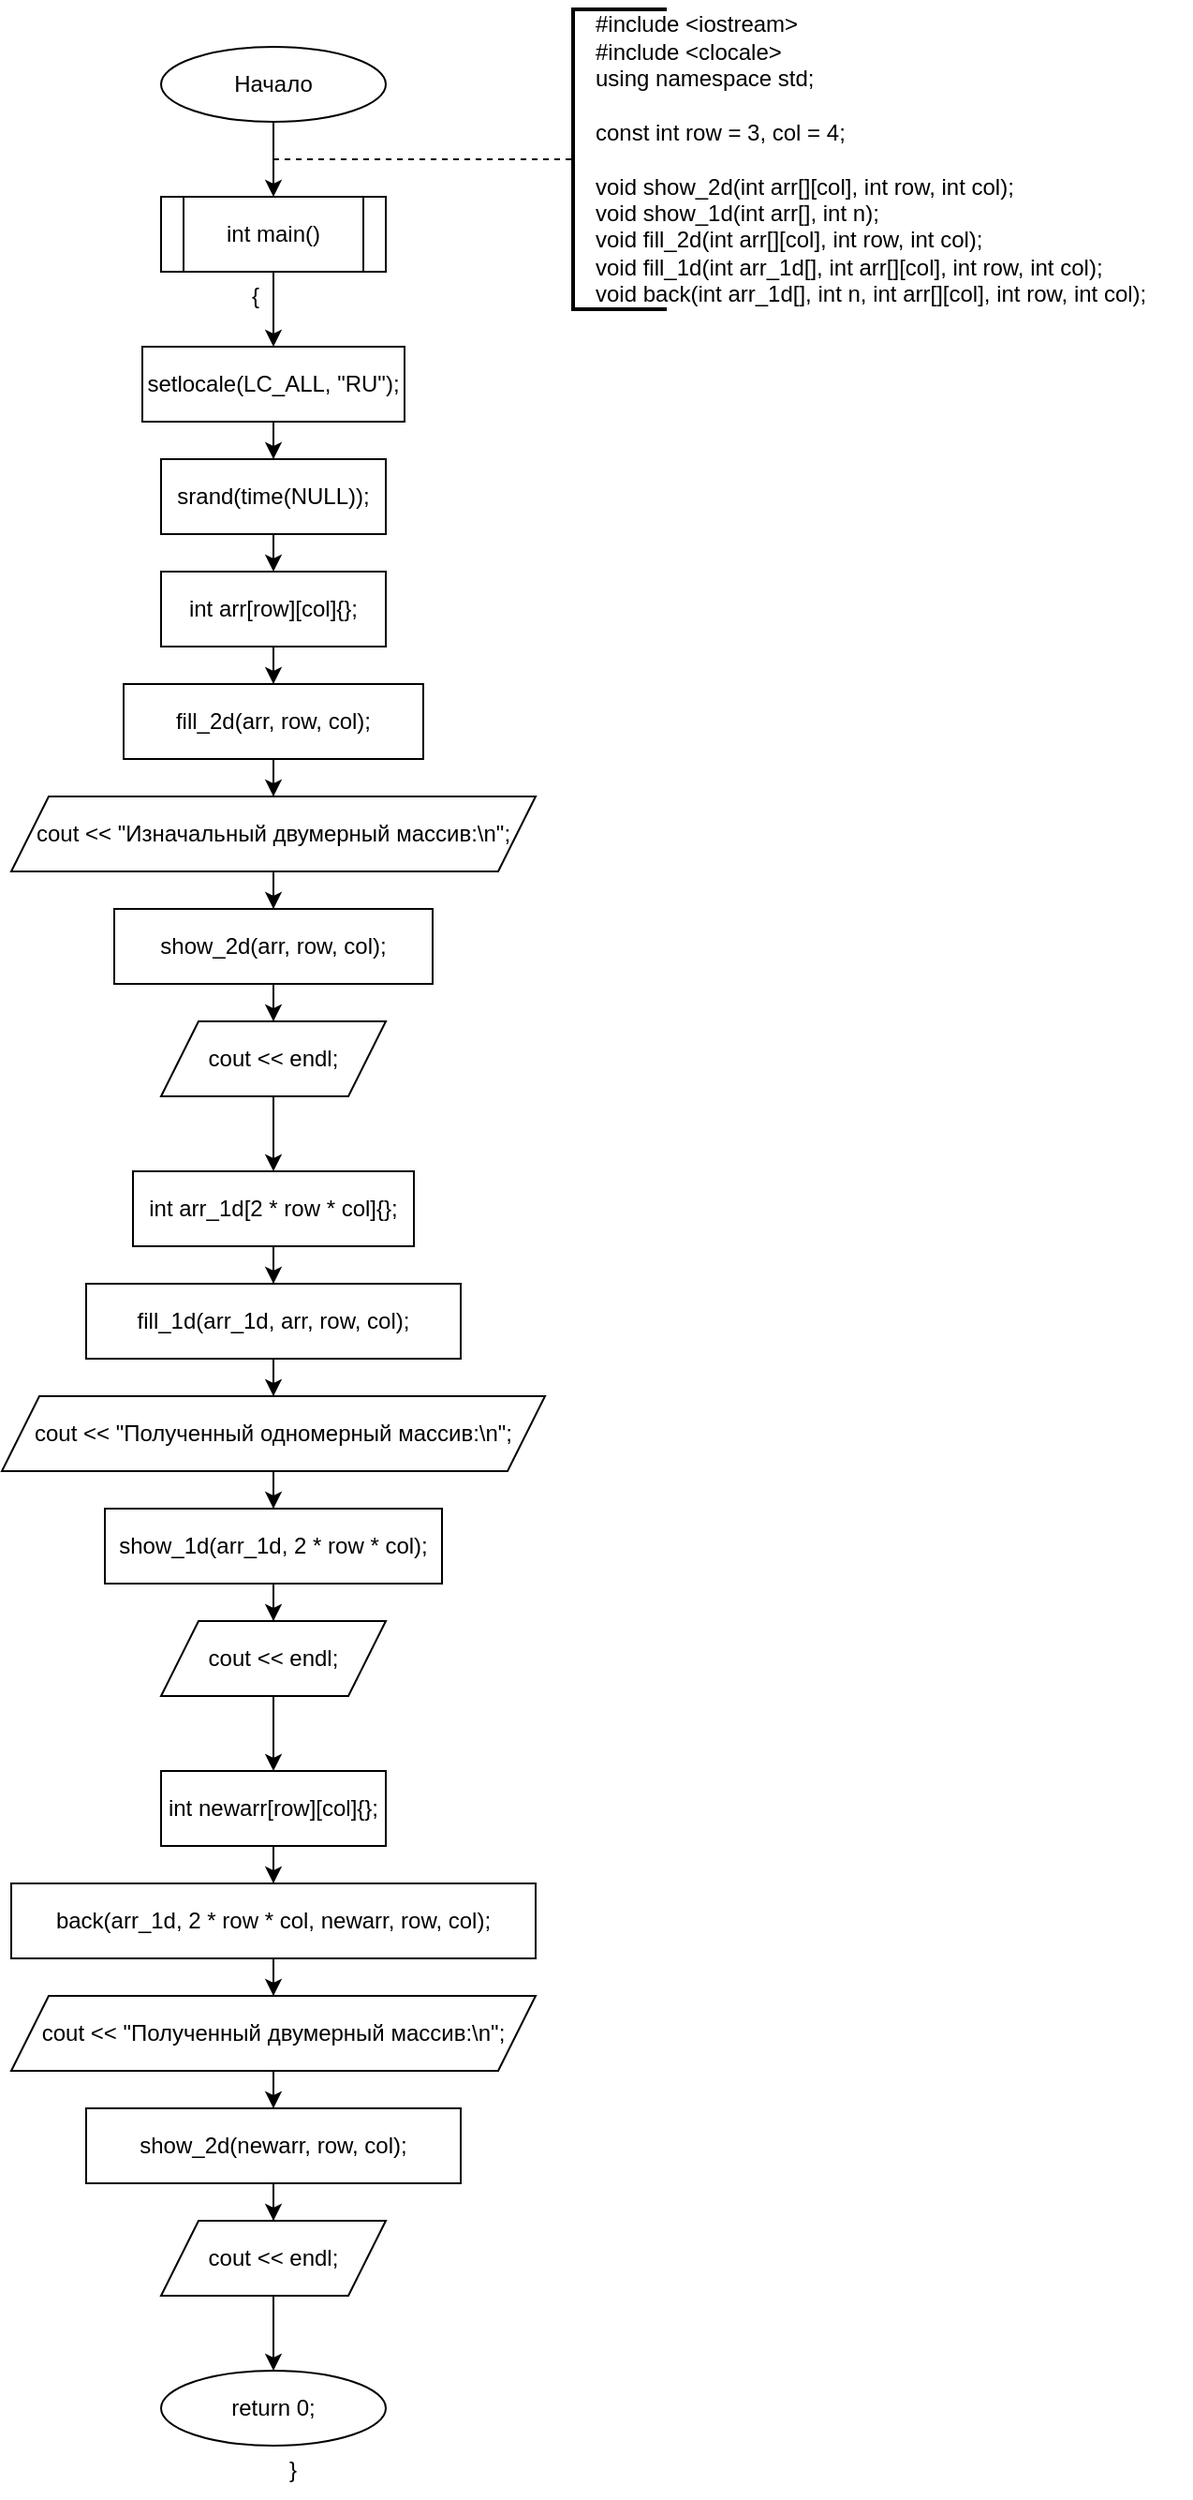 <mxfile version="25.0.2" pages="6">
  <diagram name="main" id="HVOKVbPduS8B3qpzycQB">
    <mxGraphModel dx="1720" dy="956" grid="1" gridSize="10" guides="1" tooltips="1" connect="1" arrows="1" fold="1" page="1" pageScale="1" pageWidth="827" pageHeight="1169" math="0" shadow="0">
      <root>
        <mxCell id="0" />
        <mxCell id="1" parent="0" />
        <mxCell id="ig6e3LtxB7Ap9rGaMrec-5" value="" style="edgeStyle=orthogonalEdgeStyle;rounded=0;orthogonalLoop=1;jettySize=auto;html=1;" parent="1" source="ig6e3LtxB7Ap9rGaMrec-2" target="ig6e3LtxB7Ap9rGaMrec-4" edge="1">
          <mxGeometry relative="1" as="geometry" />
        </mxCell>
        <mxCell id="ig6e3LtxB7Ap9rGaMrec-2" value="Начало" style="ellipse;whiteSpace=wrap;html=1;" parent="1" vertex="1">
          <mxGeometry x="340" y="80" width="120" height="40" as="geometry" />
        </mxCell>
        <mxCell id="ig6e3LtxB7Ap9rGaMrec-11" value="" style="edgeStyle=orthogonalEdgeStyle;rounded=0;orthogonalLoop=1;jettySize=auto;html=1;" parent="1" source="ig6e3LtxB7Ap9rGaMrec-4" target="ig6e3LtxB7Ap9rGaMrec-10" edge="1">
          <mxGeometry relative="1" as="geometry" />
        </mxCell>
        <mxCell id="ig6e3LtxB7Ap9rGaMrec-4" value="int main()" style="shape=process;whiteSpace=wrap;html=1;backgroundOutline=1;" parent="1" vertex="1">
          <mxGeometry x="340" y="160" width="120" height="40" as="geometry" />
        </mxCell>
        <mxCell id="ig6e3LtxB7Ap9rGaMrec-6" value="" style="endArrow=none;dashed=1;html=1;rounded=0;" parent="1" target="ig6e3LtxB7Ap9rGaMrec-7" edge="1">
          <mxGeometry width="50" height="50" relative="1" as="geometry">
            <mxPoint x="400" y="140" as="sourcePoint" />
            <mxPoint x="560" y="140" as="targetPoint" />
          </mxGeometry>
        </mxCell>
        <mxCell id="ig6e3LtxB7Ap9rGaMrec-7" value="" style="strokeWidth=2;html=1;shape=mxgraph.flowchart.annotation_1;align=left;pointerEvents=1;" parent="1" vertex="1">
          <mxGeometry x="560" y="60" width="50" height="160" as="geometry" />
        </mxCell>
        <mxCell id="ig6e3LtxB7Ap9rGaMrec-8" value="&lt;div&gt;#include &amp;lt;iostream&amp;gt;&lt;/div&gt;&lt;div&gt;#include &amp;lt;clocale&amp;gt;&lt;/div&gt;&lt;div&gt;using namespace std;&lt;/div&gt;&lt;div&gt;&lt;br&gt;&lt;/div&gt;&lt;div&gt;const int row = 3, col = 4;&lt;/div&gt;&lt;div&gt;&lt;br&gt;&lt;/div&gt;&lt;div&gt;void show_2d(int arr[][col], int row, int col);&lt;/div&gt;&lt;div&gt;void show_1d(int arr[], int n);&lt;/div&gt;&lt;div&gt;void fill_2d(int arr[][col], int row, int col);&lt;/div&gt;&lt;div&gt;void fill_1d(int arr_1d[], int arr[][col], int row, int col);&lt;/div&gt;&lt;div&gt;void back(int arr_1d[], int n, int arr[][col], int row, int col);&lt;/div&gt;" style="text;html=1;align=left;verticalAlign=middle;resizable=0;points=[];autosize=1;strokeColor=none;fillColor=none;" parent="1" vertex="1">
          <mxGeometry x="570" y="55" width="320" height="170" as="geometry" />
        </mxCell>
        <mxCell id="ig6e3LtxB7Ap9rGaMrec-14" value="" style="edgeStyle=orthogonalEdgeStyle;rounded=0;orthogonalLoop=1;jettySize=auto;html=1;" parent="1" source="ig6e3LtxB7Ap9rGaMrec-10" target="ig6e3LtxB7Ap9rGaMrec-13" edge="1">
          <mxGeometry relative="1" as="geometry" />
        </mxCell>
        <mxCell id="ig6e3LtxB7Ap9rGaMrec-10" value="setlocale(LC_ALL, &quot;RU&quot;);" style="whiteSpace=wrap;html=1;" parent="1" vertex="1">
          <mxGeometry x="330" y="240" width="140" height="40" as="geometry" />
        </mxCell>
        <mxCell id="ig6e3LtxB7Ap9rGaMrec-12" value="{" style="text;html=1;align=center;verticalAlign=middle;resizable=0;points=[];autosize=1;strokeColor=none;fillColor=none;" parent="1" vertex="1">
          <mxGeometry x="375" y="198" width="30" height="30" as="geometry" />
        </mxCell>
        <mxCell id="ig6e3LtxB7Ap9rGaMrec-16" value="" style="edgeStyle=orthogonalEdgeStyle;rounded=0;orthogonalLoop=1;jettySize=auto;html=1;entryX=0.5;entryY=0;entryDx=0;entryDy=0;" parent="1" source="ig6e3LtxB7Ap9rGaMrec-13" target="ig6e3LtxB7Ap9rGaMrec-17" edge="1">
          <mxGeometry relative="1" as="geometry">
            <mxPoint x="400" y="360" as="targetPoint" />
            <Array as="points">
              <mxPoint x="400" y="360" />
            </Array>
          </mxGeometry>
        </mxCell>
        <mxCell id="ig6e3LtxB7Ap9rGaMrec-13" value="srand(time(NULL));" style="whiteSpace=wrap;html=1;" parent="1" vertex="1">
          <mxGeometry x="340" y="300" width="120" height="40" as="geometry" />
        </mxCell>
        <mxCell id="ig6e3LtxB7Ap9rGaMrec-20" value="" style="edgeStyle=orthogonalEdgeStyle;rounded=0;orthogonalLoop=1;jettySize=auto;html=1;" parent="1" source="ig6e3LtxB7Ap9rGaMrec-17" target="ig6e3LtxB7Ap9rGaMrec-19" edge="1">
          <mxGeometry relative="1" as="geometry" />
        </mxCell>
        <mxCell id="ig6e3LtxB7Ap9rGaMrec-17" value="int arr[row][col]{};" style="whiteSpace=wrap;html=1;" parent="1" vertex="1">
          <mxGeometry x="340" y="360" width="120" height="40" as="geometry" />
        </mxCell>
        <mxCell id="ig6e3LtxB7Ap9rGaMrec-22" value="" style="edgeStyle=orthogonalEdgeStyle;rounded=0;orthogonalLoop=1;jettySize=auto;html=1;" parent="1" source="ig6e3LtxB7Ap9rGaMrec-19" target="ig6e3LtxB7Ap9rGaMrec-21" edge="1">
          <mxGeometry relative="1" as="geometry" />
        </mxCell>
        <mxCell id="ig6e3LtxB7Ap9rGaMrec-19" value="fill_2d(arr, row, col);" style="whiteSpace=wrap;html=1;" parent="1" vertex="1">
          <mxGeometry x="320" y="420" width="160" height="40" as="geometry" />
        </mxCell>
        <mxCell id="ig6e3LtxB7Ap9rGaMrec-24" value="" style="edgeStyle=orthogonalEdgeStyle;rounded=0;orthogonalLoop=1;jettySize=auto;html=1;" parent="1" source="ig6e3LtxB7Ap9rGaMrec-21" target="ig6e3LtxB7Ap9rGaMrec-23" edge="1">
          <mxGeometry relative="1" as="geometry" />
        </mxCell>
        <mxCell id="ig6e3LtxB7Ap9rGaMrec-21" value="cout &amp;lt;&amp;lt; &quot;Изначальный двумерный массив:\n&quot;;" style="shape=parallelogram;perimeter=parallelogramPerimeter;whiteSpace=wrap;html=1;fixedSize=1;" parent="1" vertex="1">
          <mxGeometry x="260" y="480" width="280" height="40" as="geometry" />
        </mxCell>
        <mxCell id="ig6e3LtxB7Ap9rGaMrec-26" value="" style="edgeStyle=orthogonalEdgeStyle;rounded=0;orthogonalLoop=1;jettySize=auto;html=1;" parent="1" source="ig6e3LtxB7Ap9rGaMrec-23" target="ig6e3LtxB7Ap9rGaMrec-25" edge="1">
          <mxGeometry relative="1" as="geometry" />
        </mxCell>
        <mxCell id="ig6e3LtxB7Ap9rGaMrec-23" value="show_2d(arr, row, col);" style="whiteSpace=wrap;html=1;" parent="1" vertex="1">
          <mxGeometry x="315" y="540" width="170" height="40" as="geometry" />
        </mxCell>
        <mxCell id="ig6e3LtxB7Ap9rGaMrec-28" value="" style="edgeStyle=orthogonalEdgeStyle;rounded=0;orthogonalLoop=1;jettySize=auto;html=1;" parent="1" source="ig6e3LtxB7Ap9rGaMrec-25" target="ig6e3LtxB7Ap9rGaMrec-27" edge="1">
          <mxGeometry relative="1" as="geometry" />
        </mxCell>
        <mxCell id="ig6e3LtxB7Ap9rGaMrec-25" value="cout &amp;lt;&amp;lt; endl;" style="shape=parallelogram;perimeter=parallelogramPerimeter;whiteSpace=wrap;html=1;fixedSize=1;" parent="1" vertex="1">
          <mxGeometry x="340" y="600" width="120" height="40" as="geometry" />
        </mxCell>
        <mxCell id="ig6e3LtxB7Ap9rGaMrec-32" value="" style="edgeStyle=orthogonalEdgeStyle;rounded=0;orthogonalLoop=1;jettySize=auto;html=1;" parent="1" source="ig6e3LtxB7Ap9rGaMrec-27" target="ig6e3LtxB7Ap9rGaMrec-31" edge="1">
          <mxGeometry relative="1" as="geometry" />
        </mxCell>
        <mxCell id="ig6e3LtxB7Ap9rGaMrec-27" value="int arr_1d[2 * row * col]{};" style="whiteSpace=wrap;html=1;" parent="1" vertex="1">
          <mxGeometry x="325" y="680" width="150" height="40" as="geometry" />
        </mxCell>
        <mxCell id="ig6e3LtxB7Ap9rGaMrec-34" value="" style="edgeStyle=orthogonalEdgeStyle;rounded=0;orthogonalLoop=1;jettySize=auto;html=1;" parent="1" source="ig6e3LtxB7Ap9rGaMrec-31" target="ig6e3LtxB7Ap9rGaMrec-33" edge="1">
          <mxGeometry relative="1" as="geometry" />
        </mxCell>
        <mxCell id="ig6e3LtxB7Ap9rGaMrec-31" value="fill_1d(arr_1d, arr, row, col);" style="whiteSpace=wrap;html=1;" parent="1" vertex="1">
          <mxGeometry x="300" y="740" width="200" height="40" as="geometry" />
        </mxCell>
        <mxCell id="ig6e3LtxB7Ap9rGaMrec-36" value="" style="edgeStyle=orthogonalEdgeStyle;rounded=0;orthogonalLoop=1;jettySize=auto;html=1;" parent="1" source="ig6e3LtxB7Ap9rGaMrec-33" target="ig6e3LtxB7Ap9rGaMrec-35" edge="1">
          <mxGeometry relative="1" as="geometry" />
        </mxCell>
        <mxCell id="ig6e3LtxB7Ap9rGaMrec-33" value="cout &amp;lt;&amp;lt; &quot;Полученный одномерный массив:\n&quot;;" style="shape=parallelogram;perimeter=parallelogramPerimeter;whiteSpace=wrap;html=1;fixedSize=1;" parent="1" vertex="1">
          <mxGeometry x="255" y="800" width="290" height="40" as="geometry" />
        </mxCell>
        <mxCell id="ig6e3LtxB7Ap9rGaMrec-38" value="" style="edgeStyle=orthogonalEdgeStyle;rounded=0;orthogonalLoop=1;jettySize=auto;html=1;" parent="1" source="ig6e3LtxB7Ap9rGaMrec-35" target="ig6e3LtxB7Ap9rGaMrec-37" edge="1">
          <mxGeometry relative="1" as="geometry" />
        </mxCell>
        <mxCell id="ig6e3LtxB7Ap9rGaMrec-35" value="show_1d(arr_1d, 2 * row * col);" style="whiteSpace=wrap;html=1;" parent="1" vertex="1">
          <mxGeometry x="310" y="860" width="180" height="40" as="geometry" />
        </mxCell>
        <mxCell id="ig6e3LtxB7Ap9rGaMrec-40" value="" style="edgeStyle=orthogonalEdgeStyle;rounded=0;orthogonalLoop=1;jettySize=auto;html=1;" parent="1" source="ig6e3LtxB7Ap9rGaMrec-37" target="ig6e3LtxB7Ap9rGaMrec-39" edge="1">
          <mxGeometry relative="1" as="geometry" />
        </mxCell>
        <mxCell id="ig6e3LtxB7Ap9rGaMrec-37" value="cout &amp;lt;&amp;lt; endl;" style="shape=parallelogram;perimeter=parallelogramPerimeter;whiteSpace=wrap;html=1;fixedSize=1;" parent="1" vertex="1">
          <mxGeometry x="340" y="920" width="120" height="40" as="geometry" />
        </mxCell>
        <mxCell id="ig6e3LtxB7Ap9rGaMrec-42" value="" style="edgeStyle=orthogonalEdgeStyle;rounded=0;orthogonalLoop=1;jettySize=auto;html=1;" parent="1" source="ig6e3LtxB7Ap9rGaMrec-39" target="ig6e3LtxB7Ap9rGaMrec-41" edge="1">
          <mxGeometry relative="1" as="geometry" />
        </mxCell>
        <mxCell id="ig6e3LtxB7Ap9rGaMrec-39" value="int newarr[row][col]{};" style="whiteSpace=wrap;html=1;" parent="1" vertex="1">
          <mxGeometry x="340" y="1000" width="120" height="40" as="geometry" />
        </mxCell>
        <mxCell id="ig6e3LtxB7Ap9rGaMrec-44" value="" style="edgeStyle=orthogonalEdgeStyle;rounded=0;orthogonalLoop=1;jettySize=auto;html=1;" parent="1" source="ig6e3LtxB7Ap9rGaMrec-41" target="ig6e3LtxB7Ap9rGaMrec-43" edge="1">
          <mxGeometry relative="1" as="geometry" />
        </mxCell>
        <mxCell id="ig6e3LtxB7Ap9rGaMrec-41" value="back(arr_1d, 2 * row * col, newarr, row, col);" style="whiteSpace=wrap;html=1;" parent="1" vertex="1">
          <mxGeometry x="260" y="1060" width="280" height="40" as="geometry" />
        </mxCell>
        <mxCell id="ig6e3LtxB7Ap9rGaMrec-46" value="" style="edgeStyle=orthogonalEdgeStyle;rounded=0;orthogonalLoop=1;jettySize=auto;html=1;" parent="1" source="ig6e3LtxB7Ap9rGaMrec-43" target="ig6e3LtxB7Ap9rGaMrec-45" edge="1">
          <mxGeometry relative="1" as="geometry" />
        </mxCell>
        <mxCell id="ig6e3LtxB7Ap9rGaMrec-43" value="cout &amp;lt;&amp;lt; &quot;Полученный двумерный массив:\n&quot;;" style="shape=parallelogram;perimeter=parallelogramPerimeter;whiteSpace=wrap;html=1;fixedSize=1;" parent="1" vertex="1">
          <mxGeometry x="260" y="1120" width="280" height="40" as="geometry" />
        </mxCell>
        <mxCell id="ig6e3LtxB7Ap9rGaMrec-48" value="" style="edgeStyle=orthogonalEdgeStyle;rounded=0;orthogonalLoop=1;jettySize=auto;html=1;" parent="1" source="ig6e3LtxB7Ap9rGaMrec-45" target="ig6e3LtxB7Ap9rGaMrec-47" edge="1">
          <mxGeometry relative="1" as="geometry" />
        </mxCell>
        <mxCell id="ig6e3LtxB7Ap9rGaMrec-45" value="show_2d(newarr, row, col);" style="whiteSpace=wrap;html=1;" parent="1" vertex="1">
          <mxGeometry x="300" y="1180" width="200" height="40" as="geometry" />
        </mxCell>
        <mxCell id="ig6e3LtxB7Ap9rGaMrec-50" style="edgeStyle=orthogonalEdgeStyle;rounded=0;orthogonalLoop=1;jettySize=auto;html=1;entryX=0.5;entryY=0;entryDx=0;entryDy=0;" parent="1" source="ig6e3LtxB7Ap9rGaMrec-47" target="ig6e3LtxB7Ap9rGaMrec-49" edge="1">
          <mxGeometry relative="1" as="geometry" />
        </mxCell>
        <mxCell id="ig6e3LtxB7Ap9rGaMrec-47" value="cout &amp;lt;&amp;lt; endl;" style="shape=parallelogram;perimeter=parallelogramPerimeter;whiteSpace=wrap;html=1;fixedSize=1;" parent="1" vertex="1">
          <mxGeometry x="340" y="1240" width="120" height="40" as="geometry" />
        </mxCell>
        <mxCell id="ig6e3LtxB7Ap9rGaMrec-49" value="return 0;" style="ellipse;whiteSpace=wrap;html=1;" parent="1" vertex="1">
          <mxGeometry x="340" y="1320" width="120" height="40" as="geometry" />
        </mxCell>
        <mxCell id="ig6e3LtxB7Ap9rGaMrec-51" value="}" style="text;html=1;align=center;verticalAlign=middle;resizable=0;points=[];autosize=1;strokeColor=none;fillColor=none;" parent="1" vertex="1">
          <mxGeometry x="395" y="1358" width="30" height="30" as="geometry" />
        </mxCell>
      </root>
    </mxGraphModel>
  </diagram>
  <diagram id="V0X4AXGsw6IWSMh90zi9" name="show_2d">
    <mxGraphModel dx="1290" dy="717" grid="1" gridSize="10" guides="1" tooltips="1" connect="1" arrows="1" fold="1" page="1" pageScale="1" pageWidth="827" pageHeight="1169" math="0" shadow="0">
      <root>
        <mxCell id="0" />
        <mxCell id="1" parent="0" />
        <mxCell id="f-L46pISBpKcbHhpGkLQ-1" value="" style="group" vertex="1" connectable="0" parent="1">
          <mxGeometry x="260" y="78" width="285" height="552" as="geometry" />
        </mxCell>
        <mxCell id="QppykPS6WlLNEeYxn3Hx-4" value="" style="edgeStyle=orthogonalEdgeStyle;rounded=0;orthogonalLoop=1;jettySize=auto;html=1;" parent="f-L46pISBpKcbHhpGkLQ-1" source="QppykPS6WlLNEeYxn3Hx-2" target="QppykPS6WlLNEeYxn3Hx-3" edge="1">
          <mxGeometry relative="1" as="geometry" />
        </mxCell>
        <mxCell id="QppykPS6WlLNEeYxn3Hx-2" value="void show_2d(int arr[][col], int row, int col)" style="shape=process;whiteSpace=wrap;html=1;backgroundOutline=1;" parent="f-L46pISBpKcbHhpGkLQ-1" vertex="1">
          <mxGeometry width="280" height="40" as="geometry" />
        </mxCell>
        <mxCell id="QppykPS6WlLNEeYxn3Hx-7" value="" style="edgeStyle=orthogonalEdgeStyle;rounded=0;orthogonalLoop=1;jettySize=auto;html=1;" parent="f-L46pISBpKcbHhpGkLQ-1" source="QppykPS6WlLNEeYxn3Hx-3" target="QppykPS6WlLNEeYxn3Hx-6" edge="1">
          <mxGeometry relative="1" as="geometry" />
        </mxCell>
        <mxCell id="QppykPS6WlLNEeYxn3Hx-19" style="edgeStyle=orthogonalEdgeStyle;rounded=0;orthogonalLoop=1;jettySize=auto;html=1;" parent="f-L46pISBpKcbHhpGkLQ-1" source="QppykPS6WlLNEeYxn3Hx-3" target="QppykPS6WlLNEeYxn3Hx-21" edge="1">
          <mxGeometry relative="1" as="geometry">
            <mxPoint x="140" y="482" as="targetPoint" />
            <Array as="points">
              <mxPoint x="280" y="102" />
              <mxPoint x="280" y="462" />
              <mxPoint x="140" y="462" />
            </Array>
          </mxGeometry>
        </mxCell>
        <mxCell id="QppykPS6WlLNEeYxn3Hx-3" value="for (int i = 0; i &amp;lt; row; i++)" style="shape=hexagon;perimeter=hexagonPerimeter2;whiteSpace=wrap;html=1;fixedSize=1;" parent="f-L46pISBpKcbHhpGkLQ-1" vertex="1">
          <mxGeometry x="50" y="82" width="180" height="40" as="geometry" />
        </mxCell>
        <mxCell id="QppykPS6WlLNEeYxn3Hx-5" value="{" style="text;html=1;align=center;verticalAlign=middle;resizable=0;points=[];autosize=1;strokeColor=none;fillColor=none;" parent="f-L46pISBpKcbHhpGkLQ-1" vertex="1">
          <mxGeometry x="115" y="40" width="30" height="30" as="geometry" />
        </mxCell>
        <mxCell id="QppykPS6WlLNEeYxn3Hx-11" value="" style="edgeStyle=orthogonalEdgeStyle;rounded=0;orthogonalLoop=1;jettySize=auto;html=1;" parent="f-L46pISBpKcbHhpGkLQ-1" source="QppykPS6WlLNEeYxn3Hx-6" target="QppykPS6WlLNEeYxn3Hx-10" edge="1">
          <mxGeometry relative="1" as="geometry" />
        </mxCell>
        <mxCell id="QppykPS6WlLNEeYxn3Hx-14" style="edgeStyle=orthogonalEdgeStyle;rounded=0;orthogonalLoop=1;jettySize=auto;html=1;exitX=1;exitY=0.5;exitDx=0;exitDy=0;" parent="f-L46pISBpKcbHhpGkLQ-1" source="QppykPS6WlLNEeYxn3Hx-6" target="QppykPS6WlLNEeYxn3Hx-16" edge="1">
          <mxGeometry relative="1" as="geometry">
            <mxPoint x="140" y="362" as="targetPoint" />
            <Array as="points">
              <mxPoint x="250" y="182" />
              <mxPoint x="250" y="322" />
              <mxPoint x="140" y="322" />
            </Array>
          </mxGeometry>
        </mxCell>
        <mxCell id="QppykPS6WlLNEeYxn3Hx-6" value="for (int j = 0; j &amp;lt; col; j++)" style="shape=hexagon;perimeter=hexagonPerimeter2;whiteSpace=wrap;html=1;fixedSize=1;" parent="f-L46pISBpKcbHhpGkLQ-1" vertex="1">
          <mxGeometry x="61.25" y="162" width="157.5" height="40" as="geometry" />
        </mxCell>
        <mxCell id="QppykPS6WlLNEeYxn3Hx-8" value="{" style="text;html=1;align=center;verticalAlign=middle;resizable=0;points=[];autosize=1;strokeColor=none;fillColor=none;" parent="f-L46pISBpKcbHhpGkLQ-1" vertex="1">
          <mxGeometry x="115" y="120" width="30" height="30" as="geometry" />
        </mxCell>
        <mxCell id="QppykPS6WlLNEeYxn3Hx-9" value="1" style="text;html=1;align=center;verticalAlign=middle;resizable=0;points=[];autosize=1;strokeColor=none;fillColor=none;" parent="f-L46pISBpKcbHhpGkLQ-1" vertex="1">
          <mxGeometry x="135" y="132" width="30" height="30" as="geometry" />
        </mxCell>
        <mxCell id="QppykPS6WlLNEeYxn3Hx-13" style="edgeStyle=orthogonalEdgeStyle;rounded=0;orthogonalLoop=1;jettySize=auto;html=1;entryX=0;entryY=0.5;entryDx=0;entryDy=0;" parent="f-L46pISBpKcbHhpGkLQ-1" source="QppykPS6WlLNEeYxn3Hx-10" target="QppykPS6WlLNEeYxn3Hx-6" edge="1">
          <mxGeometry relative="1" as="geometry">
            <Array as="points">
              <mxPoint x="140" y="302" />
              <mxPoint x="30" y="302" />
              <mxPoint x="30" y="182" />
            </Array>
          </mxGeometry>
        </mxCell>
        <mxCell id="QppykPS6WlLNEeYxn3Hx-10" value="cout &amp;lt;&amp;lt; arr[i][j] &amp;lt;&amp;lt; &#39;\t&#39;;" style="shape=parallelogram;perimeter=parallelogramPerimeter;whiteSpace=wrap;html=1;fixedSize=1;" parent="f-L46pISBpKcbHhpGkLQ-1" vertex="1">
          <mxGeometry x="50" y="242" width="180" height="40" as="geometry" />
        </mxCell>
        <mxCell id="QppykPS6WlLNEeYxn3Hx-12" value="1" style="text;html=1;align=center;verticalAlign=middle;resizable=0;points=[];autosize=1;strokeColor=none;fillColor=none;" parent="f-L46pISBpKcbHhpGkLQ-1" vertex="1">
          <mxGeometry x="135" y="212" width="30" height="30" as="geometry" />
        </mxCell>
        <mxCell id="QppykPS6WlLNEeYxn3Hx-15" value="0" style="text;html=1;align=center;verticalAlign=middle;resizable=0;points=[];autosize=1;strokeColor=none;fillColor=none;" parent="f-L46pISBpKcbHhpGkLQ-1" vertex="1">
          <mxGeometry x="225" y="162" width="30" height="30" as="geometry" />
        </mxCell>
        <mxCell id="QppykPS6WlLNEeYxn3Hx-17" style="edgeStyle=orthogonalEdgeStyle;rounded=0;orthogonalLoop=1;jettySize=auto;html=1;entryX=0;entryY=0.5;entryDx=0;entryDy=0;" parent="f-L46pISBpKcbHhpGkLQ-1" source="QppykPS6WlLNEeYxn3Hx-16" target="QppykPS6WlLNEeYxn3Hx-3" edge="1">
          <mxGeometry relative="1" as="geometry">
            <Array as="points">
              <mxPoint x="140" y="442" />
              <mxPoint y="442" />
              <mxPoint y="102" />
            </Array>
          </mxGeometry>
        </mxCell>
        <mxCell id="QppykPS6WlLNEeYxn3Hx-16" value="cout &amp;lt;&amp;lt; endl;" style="shape=parallelogram;perimeter=parallelogramPerimeter;whiteSpace=wrap;html=1;fixedSize=1;" parent="f-L46pISBpKcbHhpGkLQ-1" vertex="1">
          <mxGeometry x="80" y="362" width="120" height="40" as="geometry" />
        </mxCell>
        <mxCell id="QppykPS6WlLNEeYxn3Hx-18" value="}" style="text;html=1;align=center;verticalAlign=middle;resizable=0;points=[];autosize=1;strokeColor=none;fillColor=none;" parent="f-L46pISBpKcbHhpGkLQ-1" vertex="1">
          <mxGeometry x="135" y="400" width="30" height="30" as="geometry" />
        </mxCell>
        <mxCell id="QppykPS6WlLNEeYxn3Hx-20" value="0" style="text;html=1;align=center;verticalAlign=middle;resizable=0;points=[];autosize=1;strokeColor=none;fillColor=none;" parent="f-L46pISBpKcbHhpGkLQ-1" vertex="1">
          <mxGeometry x="255" y="82" width="30" height="30" as="geometry" />
        </mxCell>
        <mxCell id="QppykPS6WlLNEeYxn3Hx-21" value="return;" style="ellipse;whiteSpace=wrap;html=1;" parent="f-L46pISBpKcbHhpGkLQ-1" vertex="1">
          <mxGeometry x="80" y="482" width="120" height="40" as="geometry" />
        </mxCell>
        <mxCell id="QppykPS6WlLNEeYxn3Hx-22" value="}" style="text;html=1;align=center;verticalAlign=middle;resizable=0;points=[];autosize=1;strokeColor=none;fillColor=none;" parent="f-L46pISBpKcbHhpGkLQ-1" vertex="1">
          <mxGeometry x="135" y="522" width="30" height="30" as="geometry" />
        </mxCell>
      </root>
    </mxGraphModel>
  </diagram>
  <diagram id="ahunCUk0GQlRWotEAW7J" name="show_1d">
    <mxGraphModel dx="1290" dy="717" grid="1" gridSize="10" guides="1" tooltips="1" connect="1" arrows="1" fold="1" page="1" pageScale="1" pageWidth="827" pageHeight="1169" math="0" shadow="0">
      <root>
        <mxCell id="0" />
        <mxCell id="1" parent="0" />
        <mxCell id="neZ0o-FFOhgT2ZGjuYdi-1" value="" style="group" vertex="1" connectable="0" parent="1">
          <mxGeometry x="310" y="80" width="270" height="508" as="geometry" />
        </mxCell>
        <mxCell id="3UyYihiyJlNhXBjqAL7T-4" value="" style="edgeStyle=orthogonalEdgeStyle;rounded=0;orthogonalLoop=1;jettySize=auto;html=1;" parent="neZ0o-FFOhgT2ZGjuYdi-1" source="3UyYihiyJlNhXBjqAL7T-2" target="3UyYihiyJlNhXBjqAL7T-3" edge="1">
          <mxGeometry relative="1" as="geometry" />
        </mxCell>
        <mxCell id="3UyYihiyJlNhXBjqAL7T-2" value="void show_1d(int arr[], int n)" style="shape=process;whiteSpace=wrap;html=1;backgroundOutline=1;" parent="neZ0o-FFOhgT2ZGjuYdi-1" vertex="1">
          <mxGeometry x="30" width="200" height="40" as="geometry" />
        </mxCell>
        <mxCell id="3UyYihiyJlNhXBjqAL7T-7" value="" style="edgeStyle=orthogonalEdgeStyle;rounded=0;orthogonalLoop=1;jettySize=auto;html=1;" parent="neZ0o-FFOhgT2ZGjuYdi-1" source="3UyYihiyJlNhXBjqAL7T-3" target="3UyYihiyJlNhXBjqAL7T-6" edge="1">
          <mxGeometry relative="1" as="geometry" />
        </mxCell>
        <mxCell id="3UyYihiyJlNhXBjqAL7T-3" value="cout &amp;lt;&amp;lt; &#39;{&#39;;" style="shape=parallelogram;perimeter=parallelogramPerimeter;whiteSpace=wrap;html=1;fixedSize=1;" parent="neZ0o-FFOhgT2ZGjuYdi-1" vertex="1">
          <mxGeometry x="70" y="80" width="120" height="40" as="geometry" />
        </mxCell>
        <mxCell id="3UyYihiyJlNhXBjqAL7T-5" value="{" style="text;html=1;align=center;verticalAlign=middle;resizable=0;points=[];autosize=1;strokeColor=none;fillColor=none;" parent="neZ0o-FFOhgT2ZGjuYdi-1" vertex="1">
          <mxGeometry x="105" y="38" width="30" height="30" as="geometry" />
        </mxCell>
        <mxCell id="3UyYihiyJlNhXBjqAL7T-9" value="" style="edgeStyle=orthogonalEdgeStyle;rounded=0;orthogonalLoop=1;jettySize=auto;html=1;" parent="neZ0o-FFOhgT2ZGjuYdi-1" source="3UyYihiyJlNhXBjqAL7T-6" target="3UyYihiyJlNhXBjqAL7T-8" edge="1">
          <mxGeometry relative="1" as="geometry" />
        </mxCell>
        <mxCell id="3UyYihiyJlNhXBjqAL7T-16" style="edgeStyle=orthogonalEdgeStyle;rounded=0;orthogonalLoop=1;jettySize=auto;html=1;" parent="neZ0o-FFOhgT2ZGjuYdi-1" source="3UyYihiyJlNhXBjqAL7T-6" target="3UyYihiyJlNhXBjqAL7T-18" edge="1">
          <mxGeometry relative="1" as="geometry">
            <mxPoint x="130" y="440" as="targetPoint" />
            <Array as="points">
              <mxPoint x="260" y="180" />
              <mxPoint x="260" y="420" />
              <mxPoint x="130" y="420" />
            </Array>
          </mxGeometry>
        </mxCell>
        <mxCell id="3UyYihiyJlNhXBjqAL7T-6" value="for (int i = 0; i &amp;lt; n; i++)" style="shape=hexagon;perimeter=hexagonPerimeter2;whiteSpace=wrap;html=1;fixedSize=1;" parent="neZ0o-FFOhgT2ZGjuYdi-1" vertex="1">
          <mxGeometry x="60" y="160" width="140" height="40" as="geometry" />
        </mxCell>
        <mxCell id="3UyYihiyJlNhXBjqAL7T-13" value="" style="edgeStyle=orthogonalEdgeStyle;rounded=0;orthogonalLoop=1;jettySize=auto;html=1;" parent="neZ0o-FFOhgT2ZGjuYdi-1" source="3UyYihiyJlNhXBjqAL7T-8" target="3UyYihiyJlNhXBjqAL7T-12" edge="1">
          <mxGeometry relative="1" as="geometry" />
        </mxCell>
        <mxCell id="3UyYihiyJlNhXBjqAL7T-8" value="cout &amp;lt;&amp;lt; arr[i];" style="shape=parallelogram;perimeter=parallelogramPerimeter;whiteSpace=wrap;html=1;fixedSize=1;" parent="neZ0o-FFOhgT2ZGjuYdi-1" vertex="1">
          <mxGeometry x="70" y="240" width="120" height="40" as="geometry" />
        </mxCell>
        <mxCell id="3UyYihiyJlNhXBjqAL7T-10" value="{" style="text;html=1;align=center;verticalAlign=middle;resizable=0;points=[];autosize=1;strokeColor=none;fillColor=none;" parent="neZ0o-FFOhgT2ZGjuYdi-1" vertex="1">
          <mxGeometry x="105" y="198" width="30" height="30" as="geometry" />
        </mxCell>
        <mxCell id="3UyYihiyJlNhXBjqAL7T-11" value="1" style="text;html=1;align=center;verticalAlign=middle;resizable=0;points=[];autosize=1;strokeColor=none;fillColor=none;" parent="neZ0o-FFOhgT2ZGjuYdi-1" vertex="1">
          <mxGeometry x="130" y="210" width="30" height="30" as="geometry" />
        </mxCell>
        <mxCell id="3UyYihiyJlNhXBjqAL7T-14" style="edgeStyle=orthogonalEdgeStyle;rounded=0;orthogonalLoop=1;jettySize=auto;html=1;entryX=0;entryY=0.5;entryDx=0;entryDy=0;" parent="neZ0o-FFOhgT2ZGjuYdi-1" source="3UyYihiyJlNhXBjqAL7T-12" target="3UyYihiyJlNhXBjqAL7T-6" edge="1">
          <mxGeometry relative="1" as="geometry">
            <Array as="points">
              <mxPoint x="130" y="400" />
              <mxPoint y="400" />
              <mxPoint y="180" />
            </Array>
          </mxGeometry>
        </mxCell>
        <mxCell id="3UyYihiyJlNhXBjqAL7T-12" value="cout &amp;lt;&amp;lt; ((i == n - 1) ? &quot;}\n\n&quot; : &quot;, &quot;);" style="shape=parallelogram;perimeter=parallelogramPerimeter;whiteSpace=wrap;html=1;fixedSize=1;" parent="neZ0o-FFOhgT2ZGjuYdi-1" vertex="1">
          <mxGeometry x="20" y="320" width="220" height="40" as="geometry" />
        </mxCell>
        <mxCell id="3UyYihiyJlNhXBjqAL7T-15" value="}" style="text;html=1;align=center;verticalAlign=middle;resizable=0;points=[];autosize=1;strokeColor=none;fillColor=none;" parent="neZ0o-FFOhgT2ZGjuYdi-1" vertex="1">
          <mxGeometry x="125" y="358" width="30" height="30" as="geometry" />
        </mxCell>
        <mxCell id="3UyYihiyJlNhXBjqAL7T-17" value="0" style="text;html=1;align=center;verticalAlign=middle;resizable=0;points=[];autosize=1;strokeColor=none;fillColor=none;" parent="neZ0o-FFOhgT2ZGjuYdi-1" vertex="1">
          <mxGeometry x="240" y="150" width="30" height="30" as="geometry" />
        </mxCell>
        <mxCell id="3UyYihiyJlNhXBjqAL7T-18" value="return;" style="ellipse;whiteSpace=wrap;html=1;" parent="neZ0o-FFOhgT2ZGjuYdi-1" vertex="1">
          <mxGeometry x="70" y="440" width="120" height="40" as="geometry" />
        </mxCell>
        <mxCell id="3UyYihiyJlNhXBjqAL7T-19" value="}" style="text;html=1;align=center;verticalAlign=middle;resizable=0;points=[];autosize=1;strokeColor=none;fillColor=none;" parent="neZ0o-FFOhgT2ZGjuYdi-1" vertex="1">
          <mxGeometry x="125" y="478" width="30" height="30" as="geometry" />
        </mxCell>
      </root>
    </mxGraphModel>
  </diagram>
  <diagram id="TxIUnB7YMYT8UWrG7Zb6" name="fill_2d">
    <mxGraphModel dx="1290" dy="717" grid="1" gridSize="10" guides="1" tooltips="1" connect="1" arrows="1" fold="1" page="1" pageScale="1" pageWidth="827" pageHeight="1169" math="0" shadow="0">
      <root>
        <mxCell id="0" />
        <mxCell id="1" parent="0" />
        <mxCell id="Wt-2ZDPyi5i84E9Y9rl--1" value="" style="group" vertex="1" connectable="0" parent="1">
          <mxGeometry x="300" y="78" width="305" height="472" as="geometry" />
        </mxCell>
        <mxCell id="6NJ8fLSIjuKGuAv33odX-4" value="" style="edgeStyle=orthogonalEdgeStyle;rounded=0;orthogonalLoop=1;jettySize=auto;html=1;" parent="Wt-2ZDPyi5i84E9Y9rl--1" source="6NJ8fLSIjuKGuAv33odX-2" target="6NJ8fLSIjuKGuAv33odX-3" edge="1">
          <mxGeometry relative="1" as="geometry" />
        </mxCell>
        <mxCell id="6NJ8fLSIjuKGuAv33odX-2" value="void fill_2d(int arr[][col], int row, int col)" style="shape=process;whiteSpace=wrap;html=1;backgroundOutline=1;" parent="Wt-2ZDPyi5i84E9Y9rl--1" vertex="1">
          <mxGeometry x="10" width="260" height="40" as="geometry" />
        </mxCell>
        <mxCell id="6NJ8fLSIjuKGuAv33odX-7" value="" style="edgeStyle=orthogonalEdgeStyle;rounded=0;orthogonalLoop=1;jettySize=auto;html=1;" parent="Wt-2ZDPyi5i84E9Y9rl--1" source="6NJ8fLSIjuKGuAv33odX-3" target="6NJ8fLSIjuKGuAv33odX-6" edge="1">
          <mxGeometry relative="1" as="geometry" />
        </mxCell>
        <mxCell id="6NJ8fLSIjuKGuAv33odX-15" style="edgeStyle=orthogonalEdgeStyle;rounded=0;orthogonalLoop=1;jettySize=auto;html=1;entryX=0.5;entryY=0;entryDx=0;entryDy=0;" parent="Wt-2ZDPyi5i84E9Y9rl--1" source="6NJ8fLSIjuKGuAv33odX-3" target="6NJ8fLSIjuKGuAv33odX-17" edge="1">
          <mxGeometry relative="1" as="geometry">
            <mxPoint x="140" y="402" as="targetPoint" />
            <Array as="points">
              <mxPoint x="300" y="102" />
              <mxPoint x="300" y="362" />
              <mxPoint x="140" y="362" />
            </Array>
          </mxGeometry>
        </mxCell>
        <mxCell id="6NJ8fLSIjuKGuAv33odX-3" value="for (int i = 0; i &amp;lt; row; i++)" style="shape=hexagon;perimeter=hexagonPerimeter2;whiteSpace=wrap;html=1;fixedSize=1;" parent="Wt-2ZDPyi5i84E9Y9rl--1" vertex="1">
          <mxGeometry x="60" y="82" width="160" height="40" as="geometry" />
        </mxCell>
        <mxCell id="6NJ8fLSIjuKGuAv33odX-5" value="{" style="text;html=1;align=center;verticalAlign=middle;resizable=0;points=[];autosize=1;strokeColor=none;fillColor=none;" parent="Wt-2ZDPyi5i84E9Y9rl--1" vertex="1">
          <mxGeometry x="115" y="40" width="30" height="30" as="geometry" />
        </mxCell>
        <mxCell id="6NJ8fLSIjuKGuAv33odX-10" value="" style="edgeStyle=orthogonalEdgeStyle;rounded=0;orthogonalLoop=1;jettySize=auto;html=1;" parent="Wt-2ZDPyi5i84E9Y9rl--1" source="6NJ8fLSIjuKGuAv33odX-6" target="6NJ8fLSIjuKGuAv33odX-9" edge="1">
          <mxGeometry relative="1" as="geometry" />
        </mxCell>
        <mxCell id="6NJ8fLSIjuKGuAv33odX-13" style="edgeStyle=orthogonalEdgeStyle;rounded=0;orthogonalLoop=1;jettySize=auto;html=1;entryX=0;entryY=0.5;entryDx=0;entryDy=0;" parent="Wt-2ZDPyi5i84E9Y9rl--1" source="6NJ8fLSIjuKGuAv33odX-6" target="6NJ8fLSIjuKGuAv33odX-3" edge="1">
          <mxGeometry relative="1" as="geometry">
            <Array as="points">
              <mxPoint x="260" y="182" />
              <mxPoint x="260" y="342" />
              <mxPoint y="342" />
              <mxPoint y="102" />
            </Array>
          </mxGeometry>
        </mxCell>
        <mxCell id="6NJ8fLSIjuKGuAv33odX-6" value="for (int j = 0; j &amp;lt; col; j++)" style="shape=hexagon;perimeter=hexagonPerimeter2;whiteSpace=wrap;html=1;fixedSize=1;" parent="Wt-2ZDPyi5i84E9Y9rl--1" vertex="1">
          <mxGeometry x="60" y="162" width="160" height="40" as="geometry" />
        </mxCell>
        <mxCell id="6NJ8fLSIjuKGuAv33odX-8" value="1" style="text;html=1;align=center;verticalAlign=middle;resizable=0;points=[];autosize=1;strokeColor=none;fillColor=none;" parent="Wt-2ZDPyi5i84E9Y9rl--1" vertex="1">
          <mxGeometry x="135" y="132" width="30" height="30" as="geometry" />
        </mxCell>
        <mxCell id="6NJ8fLSIjuKGuAv33odX-12" style="edgeStyle=orthogonalEdgeStyle;rounded=0;orthogonalLoop=1;jettySize=auto;html=1;entryX=0;entryY=0.5;entryDx=0;entryDy=0;" parent="Wt-2ZDPyi5i84E9Y9rl--1" source="6NJ8fLSIjuKGuAv33odX-9" target="6NJ8fLSIjuKGuAv33odX-6" edge="1">
          <mxGeometry relative="1" as="geometry">
            <Array as="points">
              <mxPoint x="140" y="302" />
              <mxPoint x="35" y="302" />
              <mxPoint x="35" y="182" />
            </Array>
          </mxGeometry>
        </mxCell>
        <mxCell id="6NJ8fLSIjuKGuAv33odX-9" value="arr[i][j] = i * col + j + 1;" style="whiteSpace=wrap;html=1;" parent="Wt-2ZDPyi5i84E9Y9rl--1" vertex="1">
          <mxGeometry x="55" y="242" width="170" height="40" as="geometry" />
        </mxCell>
        <mxCell id="6NJ8fLSIjuKGuAv33odX-11" value="1" style="text;html=1;align=center;verticalAlign=middle;resizable=0;points=[];autosize=1;strokeColor=none;fillColor=none;" parent="Wt-2ZDPyi5i84E9Y9rl--1" vertex="1">
          <mxGeometry x="135" y="212" width="30" height="30" as="geometry" />
        </mxCell>
        <mxCell id="6NJ8fLSIjuKGuAv33odX-14" value="0" style="text;html=1;align=center;verticalAlign=middle;resizable=0;points=[];autosize=1;strokeColor=none;fillColor=none;" parent="Wt-2ZDPyi5i84E9Y9rl--1" vertex="1">
          <mxGeometry x="230" y="152" width="30" height="30" as="geometry" />
        </mxCell>
        <mxCell id="6NJ8fLSIjuKGuAv33odX-16" value="0" style="text;html=1;align=center;verticalAlign=middle;resizable=0;points=[];autosize=1;strokeColor=none;fillColor=none;" parent="Wt-2ZDPyi5i84E9Y9rl--1" vertex="1">
          <mxGeometry x="275" y="72" width="30" height="30" as="geometry" />
        </mxCell>
        <mxCell id="6NJ8fLSIjuKGuAv33odX-17" value="return;" style="ellipse;whiteSpace=wrap;html=1;" parent="Wt-2ZDPyi5i84E9Y9rl--1" vertex="1">
          <mxGeometry x="80" y="402" width="120" height="40" as="geometry" />
        </mxCell>
        <mxCell id="6NJ8fLSIjuKGuAv33odX-18" value="}" style="text;html=1;align=center;verticalAlign=middle;resizable=0;points=[];autosize=1;strokeColor=none;fillColor=none;" parent="Wt-2ZDPyi5i84E9Y9rl--1" vertex="1">
          <mxGeometry x="135" y="442" width="30" height="30" as="geometry" />
        </mxCell>
      </root>
    </mxGraphModel>
  </diagram>
  <diagram id="o7n2A2_6qt-sd948BYKh" name="fill_1d">
    <mxGraphModel dx="1843" dy="1024" grid="1" gridSize="10" guides="1" tooltips="1" connect="1" arrows="1" fold="1" page="1" pageScale="1" pageWidth="827" pageHeight="1169" math="0" shadow="0">
      <root>
        <mxCell id="0" />
        <mxCell id="1" parent="0" />
        <mxCell id="_s3tUkmeYDNepmHx9ZcC-3" value="" style="group" vertex="1" connectable="0" parent="1">
          <mxGeometry x="310" y="78" width="719.89" height="894" as="geometry" />
        </mxCell>
        <mxCell id="s-BDJt7aGIZV9cYyaFcx-27" value="" style="edgeStyle=orthogonalEdgeStyle;rounded=0;orthogonalLoop=1;jettySize=auto;html=1;" parent="_s3tUkmeYDNepmHx9ZcC-3" source="s-BDJt7aGIZV9cYyaFcx-29" target="s-BDJt7aGIZV9cYyaFcx-32" edge="1">
          <mxGeometry relative="1" as="geometry" />
        </mxCell>
        <mxCell id="s-BDJt7aGIZV9cYyaFcx-28" style="edgeStyle=orthogonalEdgeStyle;rounded=0;orthogonalLoop=1;jettySize=auto;html=1;" parent="_s3tUkmeYDNepmHx9ZcC-3" source="s-BDJt7aGIZV9cYyaFcx-29" target="s-BDJt7aGIZV9cYyaFcx-43" edge="1">
          <mxGeometry relative="1" as="geometry">
            <mxPoint x="549.89" y="826" as="targetPoint" />
            <Array as="points">
              <mxPoint x="709.89" y="406" />
              <mxPoint x="709.89" y="786" />
            </Array>
          </mxGeometry>
        </mxCell>
        <mxCell id="s-BDJt7aGIZV9cYyaFcx-29" value="for (int j = sdvig_col; j &amp;lt; col + sdvig_col; j++)" style="shape=hexagon;perimeter=hexagonPerimeter2;whiteSpace=wrap;html=1;fixedSize=1;" parent="_s3tUkmeYDNepmHx9ZcC-3" vertex="1">
          <mxGeometry x="409.89" y="386" width="280" height="40" as="geometry" />
        </mxCell>
        <mxCell id="s-BDJt7aGIZV9cYyaFcx-30" value="" style="edgeStyle=orthogonalEdgeStyle;rounded=0;orthogonalLoop=1;jettySize=auto;html=1;" parent="_s3tUkmeYDNepmHx9ZcC-3" source="s-BDJt7aGIZV9cYyaFcx-32" target="s-BDJt7aGIZV9cYyaFcx-35" edge="1">
          <mxGeometry relative="1" as="geometry" />
        </mxCell>
        <mxCell id="s-BDJt7aGIZV9cYyaFcx-31" style="edgeStyle=orthogonalEdgeStyle;rounded=0;orthogonalLoop=1;jettySize=auto;html=1;entryX=0;entryY=0.5;entryDx=0;entryDy=0;" parent="_s3tUkmeYDNepmHx9ZcC-3" source="s-BDJt7aGIZV9cYyaFcx-32" target="s-BDJt7aGIZV9cYyaFcx-29" edge="1">
          <mxGeometry relative="1" as="geometry">
            <Array as="points">
              <mxPoint x="669.89" y="486" />
              <mxPoint x="669.89" y="746" />
              <mxPoint x="389.89" y="746" />
              <mxPoint x="389.89" y="406" />
            </Array>
          </mxGeometry>
        </mxCell>
        <mxCell id="s-BDJt7aGIZV9cYyaFcx-32" value="for (int i = 0; i &amp;lt; row; i++)" style="shape=hexagon;perimeter=hexagonPerimeter2;whiteSpace=wrap;html=1;fixedSize=1;" parent="_s3tUkmeYDNepmHx9ZcC-3" vertex="1">
          <mxGeometry x="469.89" y="466" width="160" height="40" as="geometry" />
        </mxCell>
        <mxCell id="s-BDJt7aGIZV9cYyaFcx-33" value="1" style="text;html=1;align=center;verticalAlign=middle;resizable=0;points=[];autosize=1;strokeColor=none;fillColor=none;" parent="_s3tUkmeYDNepmHx9ZcC-3" vertex="1">
          <mxGeometry x="544.89" y="436" width="30" height="30" as="geometry" />
        </mxCell>
        <mxCell id="s-BDJt7aGIZV9cYyaFcx-34" value="" style="edgeStyle=orthogonalEdgeStyle;rounded=0;orthogonalLoop=1;jettySize=auto;html=1;" parent="_s3tUkmeYDNepmHx9ZcC-3" source="s-BDJt7aGIZV9cYyaFcx-35" target="s-BDJt7aGIZV9cYyaFcx-39" edge="1">
          <mxGeometry relative="1" as="geometry" />
        </mxCell>
        <mxCell id="s-BDJt7aGIZV9cYyaFcx-35" value="arr_1d[ind] = arr[i][j % col];" style="whiteSpace=wrap;html=1;" parent="_s3tUkmeYDNepmHx9ZcC-3" vertex="1">
          <mxGeometry x="449.89" y="546" width="200" height="40" as="geometry" />
        </mxCell>
        <mxCell id="s-BDJt7aGIZV9cYyaFcx-36" value="1" style="text;html=1;align=center;verticalAlign=middle;resizable=0;points=[];autosize=1;strokeColor=none;fillColor=none;" parent="_s3tUkmeYDNepmHx9ZcC-3" vertex="1">
          <mxGeometry x="544.89" y="516" width="30" height="30" as="geometry" />
        </mxCell>
        <mxCell id="s-BDJt7aGIZV9cYyaFcx-37" value="{" style="text;html=1;align=center;verticalAlign=middle;resizable=0;points=[];autosize=1;strokeColor=none;fillColor=none;" parent="_s3tUkmeYDNepmHx9ZcC-3" vertex="1">
          <mxGeometry x="524.89" y="506" width="30" height="30" as="geometry" />
        </mxCell>
        <mxCell id="s-BDJt7aGIZV9cYyaFcx-38" style="edgeStyle=orthogonalEdgeStyle;rounded=0;orthogonalLoop=1;jettySize=auto;html=1;entryX=0;entryY=0.5;entryDx=0;entryDy=0;" parent="_s3tUkmeYDNepmHx9ZcC-3" source="s-BDJt7aGIZV9cYyaFcx-39" target="s-BDJt7aGIZV9cYyaFcx-32" edge="1">
          <mxGeometry relative="1" as="geometry">
            <Array as="points">
              <mxPoint x="549.89" y="706" />
              <mxPoint x="429.89" y="706" />
              <mxPoint x="429.89" y="486" />
            </Array>
          </mxGeometry>
        </mxCell>
        <mxCell id="s-BDJt7aGIZV9cYyaFcx-39" value="ind++;" style="whiteSpace=wrap;html=1;" parent="_s3tUkmeYDNepmHx9ZcC-3" vertex="1">
          <mxGeometry x="489.89" y="626" width="120" height="40" as="geometry" />
        </mxCell>
        <mxCell id="s-BDJt7aGIZV9cYyaFcx-40" value="}" style="text;html=1;align=center;verticalAlign=middle;resizable=0;points=[];autosize=1;strokeColor=none;fillColor=none;" parent="_s3tUkmeYDNepmHx9ZcC-3" vertex="1">
          <mxGeometry x="544.89" y="664" width="30" height="30" as="geometry" />
        </mxCell>
        <mxCell id="s-BDJt7aGIZV9cYyaFcx-41" value="0" style="text;html=1;align=center;verticalAlign=middle;resizable=0;points=[];autosize=1;strokeColor=none;fillColor=none;" parent="_s3tUkmeYDNepmHx9ZcC-3" vertex="1">
          <mxGeometry x="644.89" y="454" width="30" height="30" as="geometry" />
        </mxCell>
        <mxCell id="s-BDJt7aGIZV9cYyaFcx-42" value="0" style="text;html=1;align=center;verticalAlign=middle;resizable=0;points=[];autosize=1;strokeColor=none;fillColor=none;" parent="_s3tUkmeYDNepmHx9ZcC-3" vertex="1">
          <mxGeometry x="689.89" y="376" width="30" height="30" as="geometry" />
        </mxCell>
        <mxCell id="s-BDJt7aGIZV9cYyaFcx-43" value="return;" style="ellipse;whiteSpace=wrap;html=1;" parent="_s3tUkmeYDNepmHx9ZcC-3" vertex="1">
          <mxGeometry x="489.89" y="826" width="120" height="40" as="geometry" />
        </mxCell>
        <mxCell id="s-BDJt7aGIZV9cYyaFcx-44" value="}" style="text;html=1;align=center;verticalAlign=middle;resizable=0;points=[];autosize=1;strokeColor=none;fillColor=none;" parent="_s3tUkmeYDNepmHx9ZcC-3" vertex="1">
          <mxGeometry x="544.89" y="864" width="30" height="30" as="geometry" />
        </mxCell>
        <mxCell id="s-BDJt7aGIZV9cYyaFcx-25" style="edgeStyle=orthogonalEdgeStyle;rounded=0;orthogonalLoop=1;jettySize=auto;html=1;entryX=0.5;entryY=0;entryDx=0;entryDy=0;" parent="_s3tUkmeYDNepmHx9ZcC-3" source="s-BDJt7aGIZV9cYyaFcx-10" edge="1" target="s-BDJt7aGIZV9cYyaFcx-29">
          <mxGeometry relative="1" as="geometry">
            <mxPoint x="170" y="762" as="targetPoint" />
            <Array as="points">
              <mxPoint x="550" y="342" />
            </Array>
          </mxGeometry>
        </mxCell>
        <mxCell id="s-BDJt7aGIZV9cYyaFcx-4" value="" style="edgeStyle=orthogonalEdgeStyle;rounded=0;orthogonalLoop=1;jettySize=auto;html=1;" parent="_s3tUkmeYDNepmHx9ZcC-3" source="s-BDJt7aGIZV9cYyaFcx-2" target="s-BDJt7aGIZV9cYyaFcx-3" edge="1">
          <mxGeometry relative="1" as="geometry" />
        </mxCell>
        <mxCell id="s-BDJt7aGIZV9cYyaFcx-2" value="void fill_1d(int arr_1d[], int arr[][col], int row, int col)" style="shape=process;whiteSpace=wrap;html=1;backgroundOutline=1;" parent="_s3tUkmeYDNepmHx9ZcC-3" vertex="1">
          <mxGeometry width="340" height="40" as="geometry" />
        </mxCell>
        <mxCell id="s-BDJt7aGIZV9cYyaFcx-7" value="" style="edgeStyle=orthogonalEdgeStyle;rounded=0;orthogonalLoop=1;jettySize=auto;html=1;" parent="_s3tUkmeYDNepmHx9ZcC-3" source="s-BDJt7aGIZV9cYyaFcx-3" target="s-BDJt7aGIZV9cYyaFcx-6" edge="1">
          <mxGeometry relative="1" as="geometry" />
        </mxCell>
        <mxCell id="s-BDJt7aGIZV9cYyaFcx-3" value="int sdvig_row = rand() % (row - 1) + 1;" style="whiteSpace=wrap;html=1;" parent="_s3tUkmeYDNepmHx9ZcC-3" vertex="1">
          <mxGeometry x="60" y="82" width="220" height="40" as="geometry" />
        </mxCell>
        <mxCell id="s-BDJt7aGIZV9cYyaFcx-5" value="{" style="text;html=1;align=center;verticalAlign=middle;resizable=0;points=[];autosize=1;strokeColor=none;fillColor=none;" parent="_s3tUkmeYDNepmHx9ZcC-3" vertex="1">
          <mxGeometry x="145" y="40" width="30" height="30" as="geometry" />
        </mxCell>
        <mxCell id="s-BDJt7aGIZV9cYyaFcx-9" value="" style="edgeStyle=orthogonalEdgeStyle;rounded=0;orthogonalLoop=1;jettySize=auto;html=1;" parent="_s3tUkmeYDNepmHx9ZcC-3" source="s-BDJt7aGIZV9cYyaFcx-6" target="s-BDJt7aGIZV9cYyaFcx-8" edge="1">
          <mxGeometry relative="1" as="geometry" />
        </mxCell>
        <mxCell id="s-BDJt7aGIZV9cYyaFcx-6" value="int sdvig_col = rand() % (col - 1) + 1;" style="whiteSpace=wrap;html=1;" parent="_s3tUkmeYDNepmHx9ZcC-3" vertex="1">
          <mxGeometry x="60" y="162" width="220" height="40" as="geometry" />
        </mxCell>
        <mxCell id="s-BDJt7aGIZV9cYyaFcx-11" value="" style="edgeStyle=orthogonalEdgeStyle;rounded=0;orthogonalLoop=1;jettySize=auto;html=1;" parent="_s3tUkmeYDNepmHx9ZcC-3" source="s-BDJt7aGIZV9cYyaFcx-8" target="s-BDJt7aGIZV9cYyaFcx-10" edge="1">
          <mxGeometry relative="1" as="geometry" />
        </mxCell>
        <mxCell id="s-BDJt7aGIZV9cYyaFcx-8" value="int ind = 0;" style="whiteSpace=wrap;html=1;" parent="_s3tUkmeYDNepmHx9ZcC-3" vertex="1">
          <mxGeometry x="110" y="242" width="120" height="40" as="geometry" />
        </mxCell>
        <mxCell id="s-BDJt7aGIZV9cYyaFcx-13" value="" style="edgeStyle=orthogonalEdgeStyle;rounded=0;orthogonalLoop=1;jettySize=auto;html=1;" parent="_s3tUkmeYDNepmHx9ZcC-3" source="s-BDJt7aGIZV9cYyaFcx-10" target="s-BDJt7aGIZV9cYyaFcx-12" edge="1">
          <mxGeometry relative="1" as="geometry" />
        </mxCell>
        <mxCell id="s-BDJt7aGIZV9cYyaFcx-10" value="for (int i = sdvig_row; i &amp;lt; row + sdvig_row; i++)" style="shape=hexagon;perimeter=hexagonPerimeter2;whiteSpace=wrap;html=1;fixedSize=1;" parent="_s3tUkmeYDNepmHx9ZcC-3" vertex="1">
          <mxGeometry x="30" y="322" width="280" height="40" as="geometry" />
        </mxCell>
        <mxCell id="s-BDJt7aGIZV9cYyaFcx-16" value="" style="edgeStyle=orthogonalEdgeStyle;rounded=0;orthogonalLoop=1;jettySize=auto;html=1;" parent="_s3tUkmeYDNepmHx9ZcC-3" source="s-BDJt7aGIZV9cYyaFcx-12" target="s-BDJt7aGIZV9cYyaFcx-15" edge="1">
          <mxGeometry relative="1" as="geometry" />
        </mxCell>
        <mxCell id="s-BDJt7aGIZV9cYyaFcx-23" style="edgeStyle=orthogonalEdgeStyle;rounded=0;orthogonalLoop=1;jettySize=auto;html=1;entryX=0;entryY=0.5;entryDx=0;entryDy=0;" parent="_s3tUkmeYDNepmHx9ZcC-3" source="s-BDJt7aGIZV9cYyaFcx-12" target="s-BDJt7aGIZV9cYyaFcx-10" edge="1">
          <mxGeometry relative="1" as="geometry">
            <Array as="points">
              <mxPoint x="290" y="422" />
              <mxPoint x="290" y="682" />
              <mxPoint x="10" y="682" />
              <mxPoint x="10" y="342" />
            </Array>
          </mxGeometry>
        </mxCell>
        <mxCell id="s-BDJt7aGIZV9cYyaFcx-12" value="for (int j = 0; j &amp;lt; col; j++)" style="shape=hexagon;perimeter=hexagonPerimeter2;whiteSpace=wrap;html=1;fixedSize=1;" parent="_s3tUkmeYDNepmHx9ZcC-3" vertex="1">
          <mxGeometry x="90" y="402" width="160" height="40" as="geometry" />
        </mxCell>
        <mxCell id="s-BDJt7aGIZV9cYyaFcx-14" value="1" style="text;html=1;align=center;verticalAlign=middle;resizable=0;points=[];autosize=1;strokeColor=none;fillColor=none;" parent="_s3tUkmeYDNepmHx9ZcC-3" vertex="1">
          <mxGeometry x="165" y="372" width="30" height="30" as="geometry" />
        </mxCell>
        <mxCell id="s-BDJt7aGIZV9cYyaFcx-20" value="" style="edgeStyle=orthogonalEdgeStyle;rounded=0;orthogonalLoop=1;jettySize=auto;html=1;" parent="_s3tUkmeYDNepmHx9ZcC-3" source="s-BDJt7aGIZV9cYyaFcx-15" target="s-BDJt7aGIZV9cYyaFcx-19" edge="1">
          <mxGeometry relative="1" as="geometry" />
        </mxCell>
        <mxCell id="s-BDJt7aGIZV9cYyaFcx-15" value="arr_1d[ind] = arr[i % row][j];" style="whiteSpace=wrap;html=1;" parent="_s3tUkmeYDNepmHx9ZcC-3" vertex="1">
          <mxGeometry x="70" y="482" width="200" height="40" as="geometry" />
        </mxCell>
        <mxCell id="s-BDJt7aGIZV9cYyaFcx-17" value="1" style="text;html=1;align=center;verticalAlign=middle;resizable=0;points=[];autosize=1;strokeColor=none;fillColor=none;" parent="_s3tUkmeYDNepmHx9ZcC-3" vertex="1">
          <mxGeometry x="165" y="452" width="30" height="30" as="geometry" />
        </mxCell>
        <mxCell id="s-BDJt7aGIZV9cYyaFcx-18" value="{" style="text;html=1;align=center;verticalAlign=middle;resizable=0;points=[];autosize=1;strokeColor=none;fillColor=none;" parent="_s3tUkmeYDNepmHx9ZcC-3" vertex="1">
          <mxGeometry x="145" y="442" width="30" height="30" as="geometry" />
        </mxCell>
        <mxCell id="s-BDJt7aGIZV9cYyaFcx-21" style="edgeStyle=orthogonalEdgeStyle;rounded=0;orthogonalLoop=1;jettySize=auto;html=1;entryX=0;entryY=0.5;entryDx=0;entryDy=0;" parent="_s3tUkmeYDNepmHx9ZcC-3" source="s-BDJt7aGIZV9cYyaFcx-19" target="s-BDJt7aGIZV9cYyaFcx-12" edge="1">
          <mxGeometry relative="1" as="geometry">
            <Array as="points">
              <mxPoint x="170" y="642" />
              <mxPoint x="50" y="642" />
              <mxPoint x="50" y="422" />
            </Array>
          </mxGeometry>
        </mxCell>
        <mxCell id="s-BDJt7aGIZV9cYyaFcx-19" value="ind++;" style="whiteSpace=wrap;html=1;" parent="_s3tUkmeYDNepmHx9ZcC-3" vertex="1">
          <mxGeometry x="110" y="562" width="120" height="40" as="geometry" />
        </mxCell>
        <mxCell id="s-BDJt7aGIZV9cYyaFcx-22" value="}" style="text;html=1;align=center;verticalAlign=middle;resizable=0;points=[];autosize=1;strokeColor=none;fillColor=none;" parent="_s3tUkmeYDNepmHx9ZcC-3" vertex="1">
          <mxGeometry x="165" y="600" width="30" height="30" as="geometry" />
        </mxCell>
        <mxCell id="s-BDJt7aGIZV9cYyaFcx-24" value="0" style="text;html=1;align=center;verticalAlign=middle;resizable=0;points=[];autosize=1;strokeColor=none;fillColor=none;" parent="_s3tUkmeYDNepmHx9ZcC-3" vertex="1">
          <mxGeometry x="265" y="390" width="30" height="30" as="geometry" />
        </mxCell>
        <mxCell id="s-BDJt7aGIZV9cYyaFcx-26" value="0" style="text;html=1;align=center;verticalAlign=middle;resizable=0;points=[];autosize=1;strokeColor=none;fillColor=none;" parent="_s3tUkmeYDNepmHx9ZcC-3" vertex="1">
          <mxGeometry x="517" y="312" width="30" height="30" as="geometry" />
        </mxCell>
      </root>
    </mxGraphModel>
  </diagram>
  <diagram id="omB5fbOor-Ze7-ie95ki" name="back">
    <mxGraphModel dx="1720" dy="956" grid="1" gridSize="10" guides="1" tooltips="1" connect="1" arrows="1" fold="1" page="1" pageScale="1" pageWidth="827" pageHeight="1169" math="0" shadow="0">
      <root>
        <mxCell id="0" />
        <mxCell id="1" parent="0" />
        <mxCell id="hYGetJ4R6BA0Ou6j2oZ7-1" value="" style="group" vertex="1" connectable="0" parent="1">
          <mxGeometry x="270" y="80" width="340" height="788" as="geometry" />
        </mxCell>
        <mxCell id="1cwCdqXZDsxQNq5N9zXh-4" value="" style="edgeStyle=orthogonalEdgeStyle;rounded=0;orthogonalLoop=1;jettySize=auto;html=1;" parent="hYGetJ4R6BA0Ou6j2oZ7-1" source="1cwCdqXZDsxQNq5N9zXh-2" target="1cwCdqXZDsxQNq5N9zXh-3" edge="1">
          <mxGeometry relative="1" as="geometry" />
        </mxCell>
        <mxCell id="1cwCdqXZDsxQNq5N9zXh-2" value="void back(int arr_1d[], int n, int arr[][col], int row, int col)" style="shape=process;whiteSpace=wrap;html=1;backgroundOutline=1;size=0.029;" parent="hYGetJ4R6BA0Ou6j2oZ7-1" vertex="1">
          <mxGeometry width="340" height="40" as="geometry" />
        </mxCell>
        <mxCell id="1cwCdqXZDsxQNq5N9zXh-7" value="" style="edgeStyle=orthogonalEdgeStyle;rounded=0;orthogonalLoop=1;jettySize=auto;html=1;" parent="hYGetJ4R6BA0Ou6j2oZ7-1" source="1cwCdqXZDsxQNq5N9zXh-3" target="1cwCdqXZDsxQNq5N9zXh-6" edge="1">
          <mxGeometry relative="1" as="geometry" />
        </mxCell>
        <mxCell id="1cwCdqXZDsxQNq5N9zXh-23" style="edgeStyle=orthogonalEdgeStyle;rounded=0;orthogonalLoop=1;jettySize=auto;html=1;entryX=0.5;entryY=0;entryDx=0;entryDy=0;" parent="hYGetJ4R6BA0Ou6j2oZ7-1" source="1cwCdqXZDsxQNq5N9zXh-3" target="1cwCdqXZDsxQNq5N9zXh-25" edge="1">
          <mxGeometry relative="1" as="geometry">
            <mxPoint x="170" y="720" as="targetPoint" />
            <Array as="points">
              <mxPoint x="310" y="100" />
              <mxPoint x="310" y="680" />
              <mxPoint x="170" y="680" />
            </Array>
          </mxGeometry>
        </mxCell>
        <mxCell id="1cwCdqXZDsxQNq5N9zXh-3" value="for (int i = 0; i &amp;lt; n / 2; i++)" style="shape=hexagon;perimeter=hexagonPerimeter2;whiteSpace=wrap;html=1;fixedSize=1;" parent="hYGetJ4R6BA0Ou6j2oZ7-1" vertex="1">
          <mxGeometry x="90" y="80" width="160" height="40" as="geometry" />
        </mxCell>
        <mxCell id="1cwCdqXZDsxQNq5N9zXh-5" value="{" style="text;html=1;align=center;verticalAlign=middle;resizable=0;points=[];autosize=1;strokeColor=none;fillColor=none;" parent="hYGetJ4R6BA0Ou6j2oZ7-1" vertex="1">
          <mxGeometry x="145" y="38" width="30" height="30" as="geometry" />
        </mxCell>
        <mxCell id="1cwCdqXZDsxQNq5N9zXh-11" value="" style="edgeStyle=orthogonalEdgeStyle;rounded=0;orthogonalLoop=1;jettySize=auto;html=1;" parent="hYGetJ4R6BA0Ou6j2oZ7-1" source="1cwCdqXZDsxQNq5N9zXh-6" target="1cwCdqXZDsxQNq5N9zXh-10" edge="1">
          <mxGeometry relative="1" as="geometry" />
        </mxCell>
        <mxCell id="1cwCdqXZDsxQNq5N9zXh-6" value="int t = arr_1d[i];" style="whiteSpace=wrap;html=1;" parent="hYGetJ4R6BA0Ou6j2oZ7-1" vertex="1">
          <mxGeometry x="110" y="160" width="120" height="40" as="geometry" />
        </mxCell>
        <mxCell id="1cwCdqXZDsxQNq5N9zXh-8" value="{" style="text;html=1;align=center;verticalAlign=middle;resizable=0;points=[];autosize=1;strokeColor=none;fillColor=none;" parent="hYGetJ4R6BA0Ou6j2oZ7-1" vertex="1">
          <mxGeometry x="145" y="118" width="30" height="30" as="geometry" />
        </mxCell>
        <mxCell id="1cwCdqXZDsxQNq5N9zXh-9" value="1" style="text;html=1;align=center;verticalAlign=middle;resizable=0;points=[];autosize=1;strokeColor=none;fillColor=none;" parent="hYGetJ4R6BA0Ou6j2oZ7-1" vertex="1">
          <mxGeometry x="165" y="130" width="30" height="30" as="geometry" />
        </mxCell>
        <mxCell id="1cwCdqXZDsxQNq5N9zXh-13" value="" style="edgeStyle=orthogonalEdgeStyle;rounded=0;orthogonalLoop=1;jettySize=auto;html=1;" parent="hYGetJ4R6BA0Ou6j2oZ7-1" source="1cwCdqXZDsxQNq5N9zXh-10" target="1cwCdqXZDsxQNq5N9zXh-12" edge="1">
          <mxGeometry relative="1" as="geometry" />
        </mxCell>
        <mxCell id="1cwCdqXZDsxQNq5N9zXh-10" value="int j = n / 2;" style="whiteSpace=wrap;html=1;" parent="hYGetJ4R6BA0Ou6j2oZ7-1" vertex="1">
          <mxGeometry x="110" y="240" width="120" height="40" as="geometry" />
        </mxCell>
        <mxCell id="1cwCdqXZDsxQNq5N9zXh-15" value="" style="edgeStyle=orthogonalEdgeStyle;rounded=0;orthogonalLoop=1;jettySize=auto;html=1;" parent="hYGetJ4R6BA0Ou6j2oZ7-1" source="1cwCdqXZDsxQNq5N9zXh-12" target="1cwCdqXZDsxQNq5N9zXh-14" edge="1">
          <mxGeometry relative="1" as="geometry" />
        </mxCell>
        <mxCell id="1cwCdqXZDsxQNq5N9zXh-18" style="edgeStyle=orthogonalEdgeStyle;rounded=0;orthogonalLoop=1;jettySize=auto;html=1;entryX=0.5;entryY=0;entryDx=0;entryDy=0;entryPerimeter=0;" parent="hYGetJ4R6BA0Ou6j2oZ7-1" source="1cwCdqXZDsxQNq5N9zXh-12" target="1cwCdqXZDsxQNq5N9zXh-21" edge="1">
          <mxGeometry relative="1" as="geometry">
            <mxPoint x="170" y="560" as="targetPoint" />
            <Array as="points">
              <mxPoint x="270" y="340" />
              <mxPoint x="270" y="520" />
              <mxPoint x="170" y="520" />
            </Array>
          </mxGeometry>
        </mxCell>
        <mxCell id="1cwCdqXZDsxQNq5N9zXh-12" value="while (arr_1d[j] != t)" style="rhombus;whiteSpace=wrap;html=1;" parent="hYGetJ4R6BA0Ou6j2oZ7-1" vertex="1">
          <mxGeometry x="90" y="320" width="160" height="40" as="geometry" />
        </mxCell>
        <mxCell id="1cwCdqXZDsxQNq5N9zXh-17" style="edgeStyle=orthogonalEdgeStyle;rounded=0;orthogonalLoop=1;jettySize=auto;html=1;exitX=0.5;exitY=1;exitDx=0;exitDy=0;" parent="hYGetJ4R6BA0Ou6j2oZ7-1" source="1cwCdqXZDsxQNq5N9zXh-14" edge="1">
          <mxGeometry relative="1" as="geometry">
            <mxPoint x="170" y="300" as="targetPoint" />
            <Array as="points">
              <mxPoint x="170" y="480" />
              <mxPoint x="70" y="480" />
              <mxPoint x="70" y="300" />
            </Array>
          </mxGeometry>
        </mxCell>
        <mxCell id="1cwCdqXZDsxQNq5N9zXh-14" value="j++;" style="whiteSpace=wrap;html=1;" parent="hYGetJ4R6BA0Ou6j2oZ7-1" vertex="1">
          <mxGeometry x="110" y="400" width="120" height="40" as="geometry" />
        </mxCell>
        <mxCell id="1cwCdqXZDsxQNq5N9zXh-16" value="1" style="text;html=1;align=center;verticalAlign=middle;resizable=0;points=[];autosize=1;strokeColor=none;fillColor=none;" parent="hYGetJ4R6BA0Ou6j2oZ7-1" vertex="1">
          <mxGeometry x="165" y="370" width="30" height="30" as="geometry" />
        </mxCell>
        <mxCell id="1cwCdqXZDsxQNq5N9zXh-20" value="0" style="text;html=1;align=center;verticalAlign=middle;resizable=0;points=[];autosize=1;strokeColor=none;fillColor=none;" parent="hYGetJ4R6BA0Ou6j2oZ7-1" vertex="1">
          <mxGeometry x="250" y="318" width="30" height="30" as="geometry" />
        </mxCell>
        <mxCell id="1cwCdqXZDsxQNq5N9zXh-22" style="edgeStyle=orthogonalEdgeStyle;rounded=0;orthogonalLoop=1;jettySize=auto;html=1;entryX=0;entryY=0.5;entryDx=0;entryDy=0;" parent="hYGetJ4R6BA0Ou6j2oZ7-1" source="1cwCdqXZDsxQNq5N9zXh-21" target="1cwCdqXZDsxQNq5N9zXh-3" edge="1">
          <mxGeometry relative="1" as="geometry">
            <Array as="points">
              <mxPoint x="170" y="640" />
              <mxPoint x="30" y="640" />
              <mxPoint x="30" y="100" />
            </Array>
          </mxGeometry>
        </mxCell>
        <mxCell id="1cwCdqXZDsxQNq5N9zXh-21" value="arr[j % row][i % col] = t;" style="rounded=0;whiteSpace=wrap;html=1;" parent="hYGetJ4R6BA0Ou6j2oZ7-1" vertex="1">
          <mxGeometry x="80" y="560" width="180" height="40" as="geometry" />
        </mxCell>
        <mxCell id="1cwCdqXZDsxQNq5N9zXh-24" value="0" style="text;html=1;align=center;verticalAlign=middle;resizable=0;points=[];autosize=1;strokeColor=none;fillColor=none;" parent="hYGetJ4R6BA0Ou6j2oZ7-1" vertex="1">
          <mxGeometry x="290" y="78" width="30" height="30" as="geometry" />
        </mxCell>
        <mxCell id="1cwCdqXZDsxQNq5N9zXh-25" value="return;" style="ellipse;whiteSpace=wrap;html=1;" parent="hYGetJ4R6BA0Ou6j2oZ7-1" vertex="1">
          <mxGeometry x="110" y="720" width="120" height="40" as="geometry" />
        </mxCell>
        <mxCell id="1cwCdqXZDsxQNq5N9zXh-26" value="}" style="text;html=1;align=center;verticalAlign=middle;resizable=0;points=[];autosize=1;strokeColor=none;fillColor=none;" parent="hYGetJ4R6BA0Ou6j2oZ7-1" vertex="1">
          <mxGeometry x="165" y="758" width="30" height="30" as="geometry" />
        </mxCell>
        <mxCell id="1cwCdqXZDsxQNq5N9zXh-27" value="}" style="text;html=1;align=center;verticalAlign=middle;resizable=0;points=[];autosize=1;strokeColor=none;fillColor=none;" parent="hYGetJ4R6BA0Ou6j2oZ7-1" vertex="1">
          <mxGeometry x="165" y="598" width="30" height="30" as="geometry" />
        </mxCell>
      </root>
    </mxGraphModel>
  </diagram>
</mxfile>
